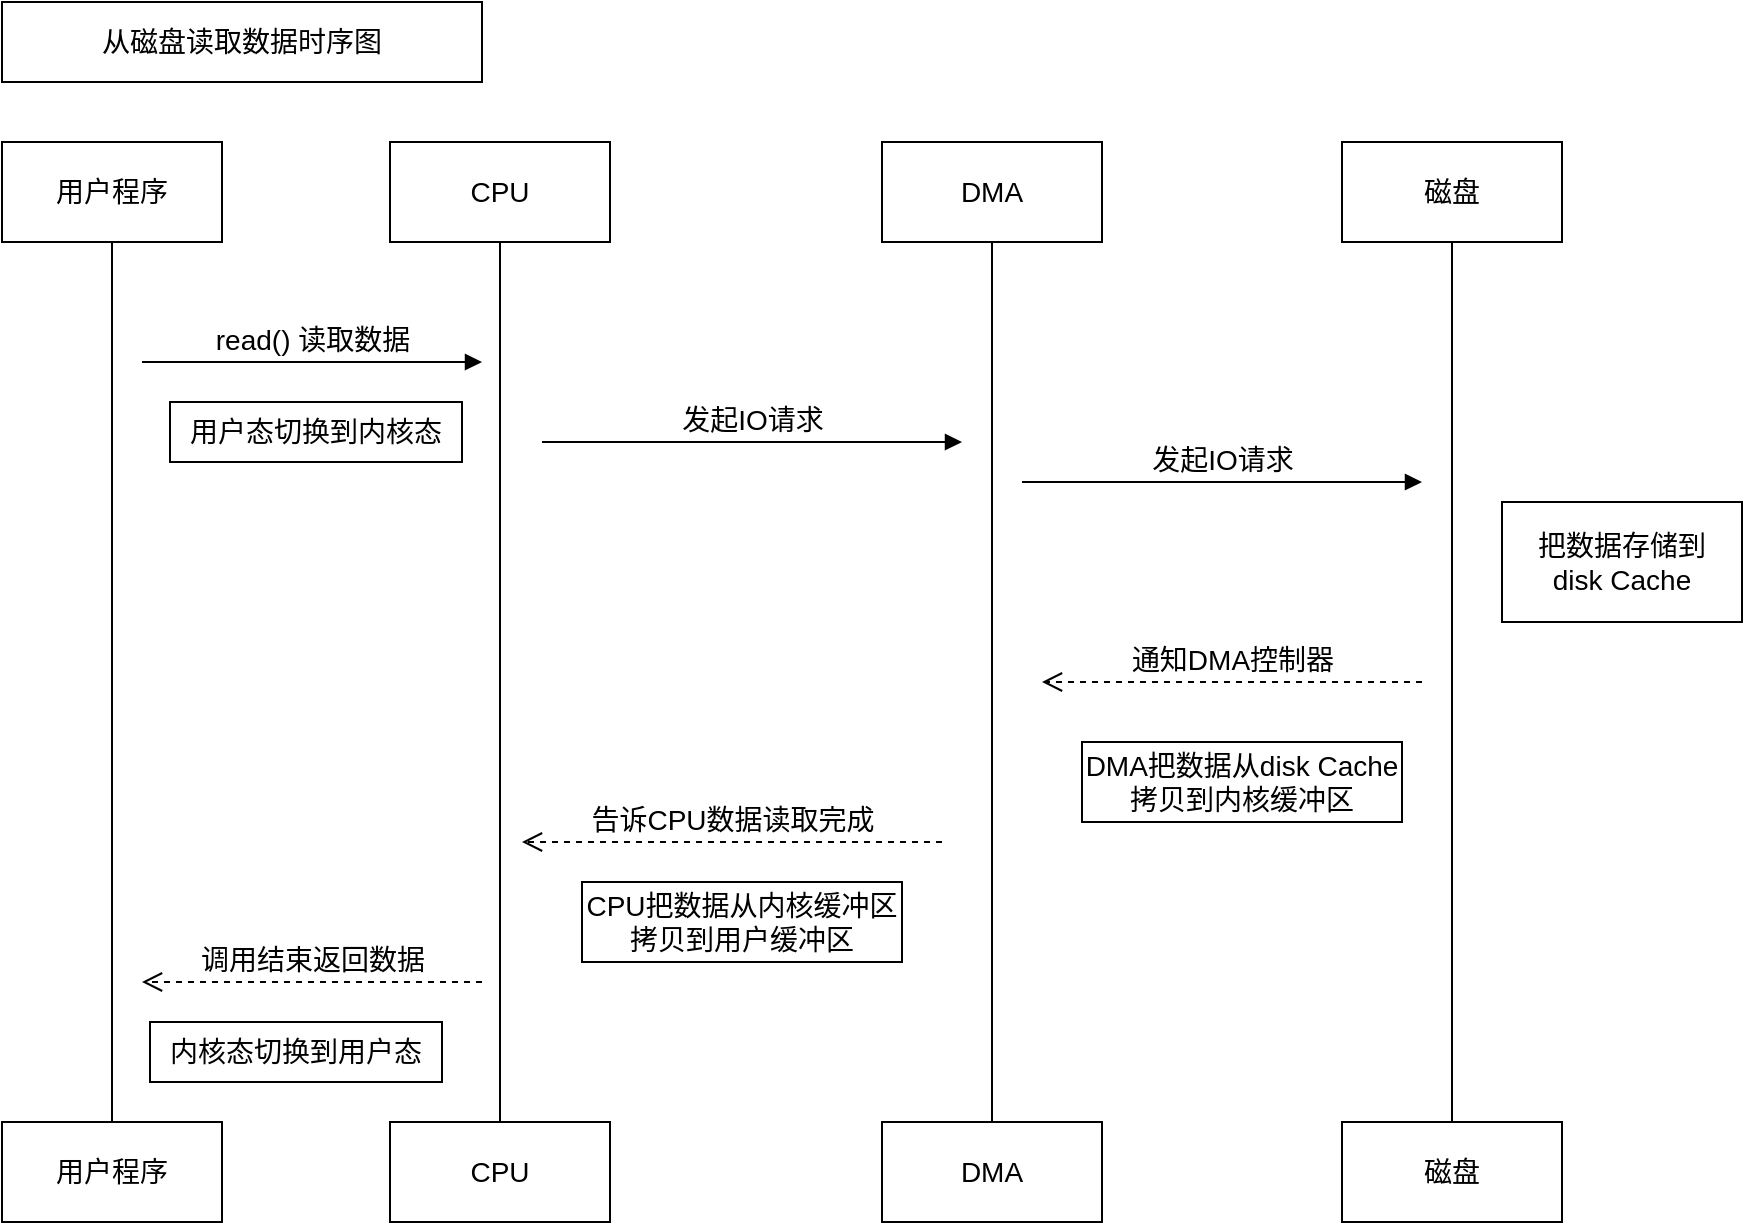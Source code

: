 <mxfile version="26.2.4">
  <diagram name="第 1 页" id="X9D_n4_I_1ih73fXyOLi">
    <mxGraphModel dx="1428" dy="751" grid="1" gridSize="10" guides="1" tooltips="1" connect="1" arrows="1" fold="1" page="1" pageScale="1" pageWidth="827" pageHeight="1169" math="0" shadow="0">
      <root>
        <mxCell id="0" />
        <mxCell id="1" parent="0" />
        <mxCell id="u6PslrhB7-7srQXxDg_2-1" value="从磁盘读取数据时序图" style="rounded=0;whiteSpace=wrap;html=1;fontSize=14;" vertex="1" parent="1">
          <mxGeometry x="110" y="60" width="240" height="40" as="geometry" />
        </mxCell>
        <mxCell id="u6PslrhB7-7srQXxDg_2-2" value="用户程序" style="rounded=0;whiteSpace=wrap;html=1;fontSize=14;" vertex="1" parent="1">
          <mxGeometry x="110" y="130" width="110" height="50" as="geometry" />
        </mxCell>
        <mxCell id="u6PslrhB7-7srQXxDg_2-3" value="" style="endArrow=none;html=1;rounded=0;entryX=0.5;entryY=1;entryDx=0;entryDy=0;fontSize=14;" edge="1" parent="1" target="u6PslrhB7-7srQXxDg_2-2">
          <mxGeometry width="50" height="50" relative="1" as="geometry">
            <mxPoint x="165" y="620" as="sourcePoint" />
            <mxPoint x="170" y="280" as="targetPoint" />
          </mxGeometry>
        </mxCell>
        <mxCell id="u6PslrhB7-7srQXxDg_2-4" value="用户程序" style="rounded=0;whiteSpace=wrap;html=1;fontSize=14;" vertex="1" parent="1">
          <mxGeometry x="110" y="620" width="110" height="50" as="geometry" />
        </mxCell>
        <mxCell id="u6PslrhB7-7srQXxDg_2-5" value="CPU" style="rounded=0;whiteSpace=wrap;html=1;fontSize=14;" vertex="1" parent="1">
          <mxGeometry x="304" y="130" width="110" height="50" as="geometry" />
        </mxCell>
        <mxCell id="u6PslrhB7-7srQXxDg_2-6" value="" style="endArrow=none;html=1;rounded=0;entryX=0.5;entryY=1;entryDx=0;entryDy=0;fontSize=14;" edge="1" parent="1" target="u6PslrhB7-7srQXxDg_2-5">
          <mxGeometry width="50" height="50" relative="1" as="geometry">
            <mxPoint x="359" y="620" as="sourcePoint" />
            <mxPoint x="364" y="280" as="targetPoint" />
          </mxGeometry>
        </mxCell>
        <mxCell id="u6PslrhB7-7srQXxDg_2-7" value="CPU" style="rounded=0;whiteSpace=wrap;html=1;fontSize=14;" vertex="1" parent="1">
          <mxGeometry x="304" y="620" width="110" height="50" as="geometry" />
        </mxCell>
        <mxCell id="u6PslrhB7-7srQXxDg_2-8" value="DMA" style="rounded=0;whiteSpace=wrap;html=1;fontSize=14;" vertex="1" parent="1">
          <mxGeometry x="550" y="130" width="110" height="50" as="geometry" />
        </mxCell>
        <mxCell id="u6PslrhB7-7srQXxDg_2-9" value="" style="endArrow=none;html=1;rounded=0;entryX=0.5;entryY=1;entryDx=0;entryDy=0;fontSize=14;" edge="1" parent="1" target="u6PslrhB7-7srQXxDg_2-8">
          <mxGeometry width="50" height="50" relative="1" as="geometry">
            <mxPoint x="605" y="620" as="sourcePoint" />
            <mxPoint x="610" y="280" as="targetPoint" />
          </mxGeometry>
        </mxCell>
        <mxCell id="u6PslrhB7-7srQXxDg_2-10" value="DMA" style="rounded=0;whiteSpace=wrap;html=1;fontSize=14;" vertex="1" parent="1">
          <mxGeometry x="550" y="620" width="110" height="50" as="geometry" />
        </mxCell>
        <mxCell id="u6PslrhB7-7srQXxDg_2-11" value="磁盘" style="rounded=0;whiteSpace=wrap;html=1;fontSize=14;" vertex="1" parent="1">
          <mxGeometry x="780" y="130" width="110" height="50" as="geometry" />
        </mxCell>
        <mxCell id="u6PslrhB7-7srQXxDg_2-12" value="" style="endArrow=none;html=1;rounded=0;entryX=0.5;entryY=1;entryDx=0;entryDy=0;fontSize=14;" edge="1" parent="1" target="u6PslrhB7-7srQXxDg_2-11">
          <mxGeometry width="50" height="50" relative="1" as="geometry">
            <mxPoint x="835" y="620" as="sourcePoint" />
            <mxPoint x="840" y="280" as="targetPoint" />
          </mxGeometry>
        </mxCell>
        <mxCell id="u6PslrhB7-7srQXxDg_2-13" value="磁盘" style="rounded=0;whiteSpace=wrap;html=1;fontSize=14;" vertex="1" parent="1">
          <mxGeometry x="780" y="620" width="110" height="50" as="geometry" />
        </mxCell>
        <mxCell id="u6PslrhB7-7srQXxDg_2-14" value="read() 读取数据" style="html=1;verticalAlign=bottom;endArrow=block;curved=0;rounded=0;fontSize=14;" edge="1" parent="1">
          <mxGeometry width="80" relative="1" as="geometry">
            <mxPoint x="180" y="240" as="sourcePoint" />
            <mxPoint x="350" y="240" as="targetPoint" />
          </mxGeometry>
        </mxCell>
        <mxCell id="u6PslrhB7-7srQXxDg_2-16" value="发起IO请求" style="html=1;verticalAlign=bottom;endArrow=block;curved=0;rounded=0;fontSize=14;" edge="1" parent="1">
          <mxGeometry width="80" relative="1" as="geometry">
            <mxPoint x="380" y="280" as="sourcePoint" />
            <mxPoint x="590" y="280" as="targetPoint" />
          </mxGeometry>
        </mxCell>
        <mxCell id="u6PslrhB7-7srQXxDg_2-17" value="发起IO请求" style="html=1;verticalAlign=bottom;endArrow=block;curved=0;rounded=0;fontSize=14;" edge="1" parent="1">
          <mxGeometry width="80" relative="1" as="geometry">
            <mxPoint x="620" y="300" as="sourcePoint" />
            <mxPoint x="820" y="300" as="targetPoint" />
          </mxGeometry>
        </mxCell>
        <mxCell id="u6PslrhB7-7srQXxDg_2-18" value="把数据存储到&lt;div&gt;disk Cache&lt;/div&gt;" style="rounded=0;whiteSpace=wrap;html=1;fontSize=14;" vertex="1" parent="1">
          <mxGeometry x="860" y="310" width="120" height="60" as="geometry" />
        </mxCell>
        <mxCell id="u6PslrhB7-7srQXxDg_2-19" value="通知DMA控制器" style="html=1;verticalAlign=bottom;endArrow=open;dashed=1;endSize=8;curved=0;rounded=0;fontSize=14;" edge="1" parent="1">
          <mxGeometry relative="1" as="geometry">
            <mxPoint x="820" y="400" as="sourcePoint" />
            <mxPoint x="630" y="400" as="targetPoint" />
          </mxGeometry>
        </mxCell>
        <mxCell id="u6PslrhB7-7srQXxDg_2-20" value="DMA把数据从disk Cache&lt;div&gt;拷贝到内核缓冲区&lt;/div&gt;" style="rounded=0;whiteSpace=wrap;html=1;fontSize=14;" vertex="1" parent="1">
          <mxGeometry x="650" y="430" width="160" height="40" as="geometry" />
        </mxCell>
        <mxCell id="u6PslrhB7-7srQXxDg_2-21" value="告诉CPU数据读取完成" style="html=1;verticalAlign=bottom;endArrow=open;dashed=1;endSize=8;curved=0;rounded=0;fontSize=14;" edge="1" parent="1">
          <mxGeometry relative="1" as="geometry">
            <mxPoint x="580" y="480" as="sourcePoint" />
            <mxPoint x="370" y="480" as="targetPoint" />
          </mxGeometry>
        </mxCell>
        <mxCell id="u6PslrhB7-7srQXxDg_2-22" value="CPU把数据从内核缓冲区&lt;div&gt;拷贝到用户缓冲区&lt;/div&gt;" style="rounded=0;whiteSpace=wrap;html=1;fontSize=14;" vertex="1" parent="1">
          <mxGeometry x="400" y="500" width="160" height="40" as="geometry" />
        </mxCell>
        <mxCell id="u6PslrhB7-7srQXxDg_2-23" value="调用结束返回数据" style="html=1;verticalAlign=bottom;endArrow=open;dashed=1;endSize=8;curved=0;rounded=0;fontSize=14;" edge="1" parent="1">
          <mxGeometry relative="1" as="geometry">
            <mxPoint x="350" y="550" as="sourcePoint" />
            <mxPoint x="180" y="550" as="targetPoint" />
          </mxGeometry>
        </mxCell>
        <mxCell id="u6PslrhB7-7srQXxDg_2-24" value="内核态切换到用户态" style="rounded=0;whiteSpace=wrap;html=1;fontSize=14;" vertex="1" parent="1">
          <mxGeometry x="184" y="570" width="146" height="30" as="geometry" />
        </mxCell>
        <mxCell id="u6PslrhB7-7srQXxDg_2-25" value="用户态切换到内核态" style="rounded=0;whiteSpace=wrap;html=1;fontSize=14;" vertex="1" parent="1">
          <mxGeometry x="194" y="260" width="146" height="30" as="geometry" />
        </mxCell>
      </root>
    </mxGraphModel>
  </diagram>
</mxfile>
